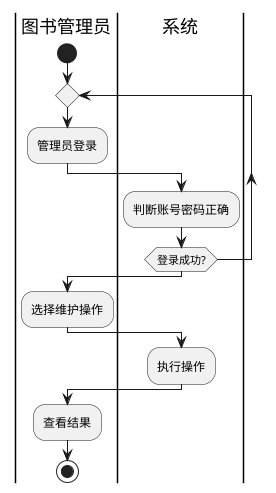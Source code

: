 @startuml
|图书管理员|
start
repeat
	:管理员登录;
	|系统|
	:判断账号密码正确;
repeat while (登录成功?)
|图书管理员|
:选择维护操作;
|系统|
:执行操作;

|图书管理员|
:查看结果;

stop
@enduml